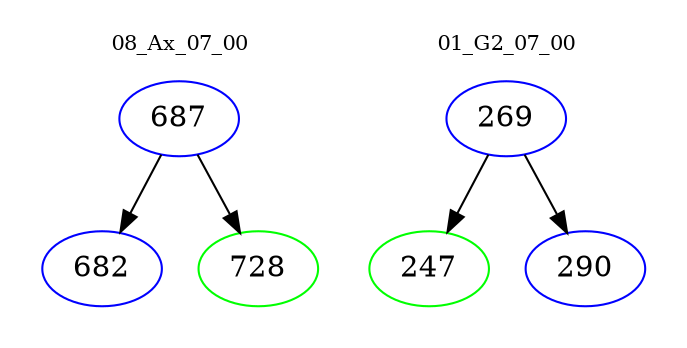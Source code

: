 digraph{
subgraph cluster_0 {
color = white
label = "08_Ax_07_00";
fontsize=10;
T0_687 [label="687", color="blue"]
T0_687 -> T0_682 [color="black"]
T0_682 [label="682", color="blue"]
T0_687 -> T0_728 [color="black"]
T0_728 [label="728", color="green"]
}
subgraph cluster_1 {
color = white
label = "01_G2_07_00";
fontsize=10;
T1_269 [label="269", color="blue"]
T1_269 -> T1_247 [color="black"]
T1_247 [label="247", color="green"]
T1_269 -> T1_290 [color="black"]
T1_290 [label="290", color="blue"]
}
}

